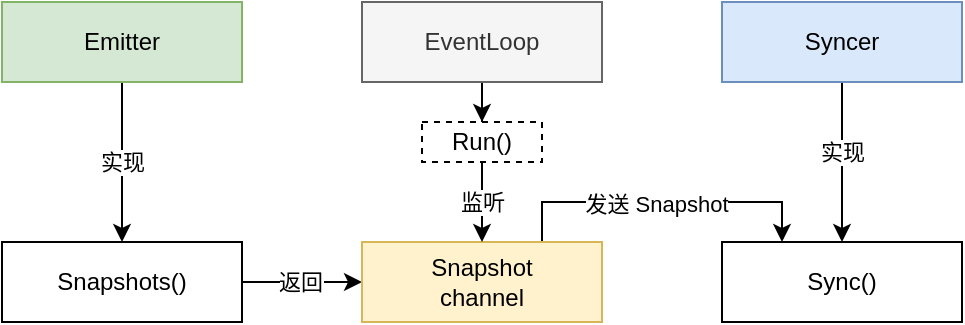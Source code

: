<mxfile version="13.7.4" type="atlas"><mxAtlasLibraries/><diagram id="I67h9JrSk_qpk-ENj4c2" name="第 1 页"><mxGraphModel dx="1426" dy="824" grid="1" gridSize="10" guides="1" tooltips="1" connect="1" arrows="1" fold="1" page="0" pageScale="1" pageWidth="827" pageHeight="1169" math="0" shadow="0"><root><mxCell id="0"/><mxCell id="1" parent="0"/><mxCell id="RV3IgfzCtFhrMFaYOgtq-2" value="实现" style="edgeStyle=orthogonalEdgeStyle;rounded=0;orthogonalLoop=1;jettySize=auto;html=1;entryX=0.5;entryY=0;entryDx=0;entryDy=0;" parent="1" source="fCr_XMjMdPrpTTBAT9yn-1" target="fCr_XMjMdPrpTTBAT9yn-2" edge="1"><mxGeometry relative="1" as="geometry"/></mxCell><mxCell id="fCr_XMjMdPrpTTBAT9yn-1" value="Emitter" style="rounded=0;whiteSpace=wrap;html=1;fillColor=#d5e8d4;strokeColor=#82b366;" parent="1" vertex="1"><mxGeometry x="20" y="170" width="120" height="40" as="geometry"/></mxCell><mxCell id="RV3IgfzCtFhrMFaYOgtq-5" value="" style="edgeStyle=orthogonalEdgeStyle;rounded=0;orthogonalLoop=1;jettySize=auto;html=1;" parent="1" source="fCr_XMjMdPrpTTBAT9yn-2" target="RV3IgfzCtFhrMFaYOgtq-4" edge="1"><mxGeometry relative="1" as="geometry"/></mxCell><mxCell id="RV3IgfzCtFhrMFaYOgtq-6" value="返回" style="edgeLabel;html=1;align=center;verticalAlign=middle;resizable=0;points=[];" parent="RV3IgfzCtFhrMFaYOgtq-5" vertex="1" connectable="0"><mxGeometry x="-0.05" relative="1" as="geometry"><mxPoint as="offset"/></mxGeometry></mxCell><mxCell id="fCr_XMjMdPrpTTBAT9yn-2" value="Snapshots()" style="rounded=0;whiteSpace=wrap;html=1;" parent="1" vertex="1"><mxGeometry x="20" y="290" width="120" height="40" as="geometry"/></mxCell><mxCell id="RV3IgfzCtFhrMFaYOgtq-10" value="" style="edgeStyle=orthogonalEdgeStyle;rounded=0;orthogonalLoop=1;jettySize=auto;html=1;" parent="1" source="RV3IgfzCtFhrMFaYOgtq-1" target="RV3IgfzCtFhrMFaYOgtq-9" edge="1"><mxGeometry relative="1" as="geometry"/></mxCell><mxCell id="RV3IgfzCtFhrMFaYOgtq-11" value="实现" style="edgeLabel;html=1;align=center;verticalAlign=middle;resizable=0;points=[];" parent="RV3IgfzCtFhrMFaYOgtq-10" vertex="1" connectable="0"><mxGeometry x="-0.133" relative="1" as="geometry"><mxPoint as="offset"/></mxGeometry></mxCell><mxCell id="RV3IgfzCtFhrMFaYOgtq-1" value="Syncer" style="rounded=0;whiteSpace=wrap;html=1;fillColor=#dae8fc;strokeColor=#6c8ebf;" parent="1" vertex="1"><mxGeometry x="380" y="170" width="120" height="40" as="geometry"/></mxCell><mxCell id="RV3IgfzCtFhrMFaYOgtq-15" style="edgeStyle=orthogonalEdgeStyle;rounded=0;orthogonalLoop=1;jettySize=auto;html=1;exitX=0.75;exitY=0;exitDx=0;exitDy=0;entryX=0.25;entryY=0;entryDx=0;entryDy=0;" parent="1" source="RV3IgfzCtFhrMFaYOgtq-4" target="RV3IgfzCtFhrMFaYOgtq-9" edge="1"><mxGeometry relative="1" as="geometry"/></mxCell><mxCell id="RV3IgfzCtFhrMFaYOgtq-16" value="发送 Snapshot" style="edgeLabel;html=1;align=center;verticalAlign=middle;resizable=0;points=[];" parent="RV3IgfzCtFhrMFaYOgtq-15" vertex="1" connectable="0"><mxGeometry x="-0.353" y="-1" relative="1" as="geometry"><mxPoint x="25" as="offset"/></mxGeometry></mxCell><mxCell id="RV3IgfzCtFhrMFaYOgtq-4" value="Snapshot&lt;br&gt;channel" style="rounded=0;whiteSpace=wrap;html=1;fillColor=#fff2cc;strokeColor=#d6b656;" parent="1" vertex="1"><mxGeometry x="200" y="290" width="120" height="40" as="geometry"/></mxCell><mxCell id="RV3IgfzCtFhrMFaYOgtq-9" value="Sync()" style="rounded=0;whiteSpace=wrap;html=1;" parent="1" vertex="1"><mxGeometry x="380" y="290" width="120" height="40" as="geometry"/></mxCell><mxCell id="RV3IgfzCtFhrMFaYOgtq-14" value="监听" style="edgeStyle=orthogonalEdgeStyle;rounded=0;orthogonalLoop=1;jettySize=auto;html=1;entryX=0.5;entryY=0;entryDx=0;entryDy=0;" parent="1" source="WbvRZHavurfU4R7Yb-3y-1" target="RV3IgfzCtFhrMFaYOgtq-4" edge="1"><mxGeometry relative="1" as="geometry"/></mxCell><mxCell id="WbvRZHavurfU4R7Yb-3y-2" style="edgeStyle=orthogonalEdgeStyle;rounded=0;orthogonalLoop=1;jettySize=auto;html=1;" parent="1" source="RV3IgfzCtFhrMFaYOgtq-13" target="WbvRZHavurfU4R7Yb-3y-1" edge="1"><mxGeometry relative="1" as="geometry"/></mxCell><mxCell id="RV3IgfzCtFhrMFaYOgtq-13" value="EventLoop" style="rounded=0;whiteSpace=wrap;html=1;fillColor=#f5f5f5;strokeColor=#666666;fontColor=#333333;" parent="1" vertex="1"><mxGeometry x="200" y="170" width="120" height="40" as="geometry"/></mxCell><mxCell id="WbvRZHavurfU4R7Yb-3y-1" value="Run()" style="rounded=0;whiteSpace=wrap;html=1;dashed=1;" parent="1" vertex="1"><mxGeometry x="230" y="230" width="60" height="20" as="geometry"/></mxCell></root></mxGraphModel></diagram></mxfile>